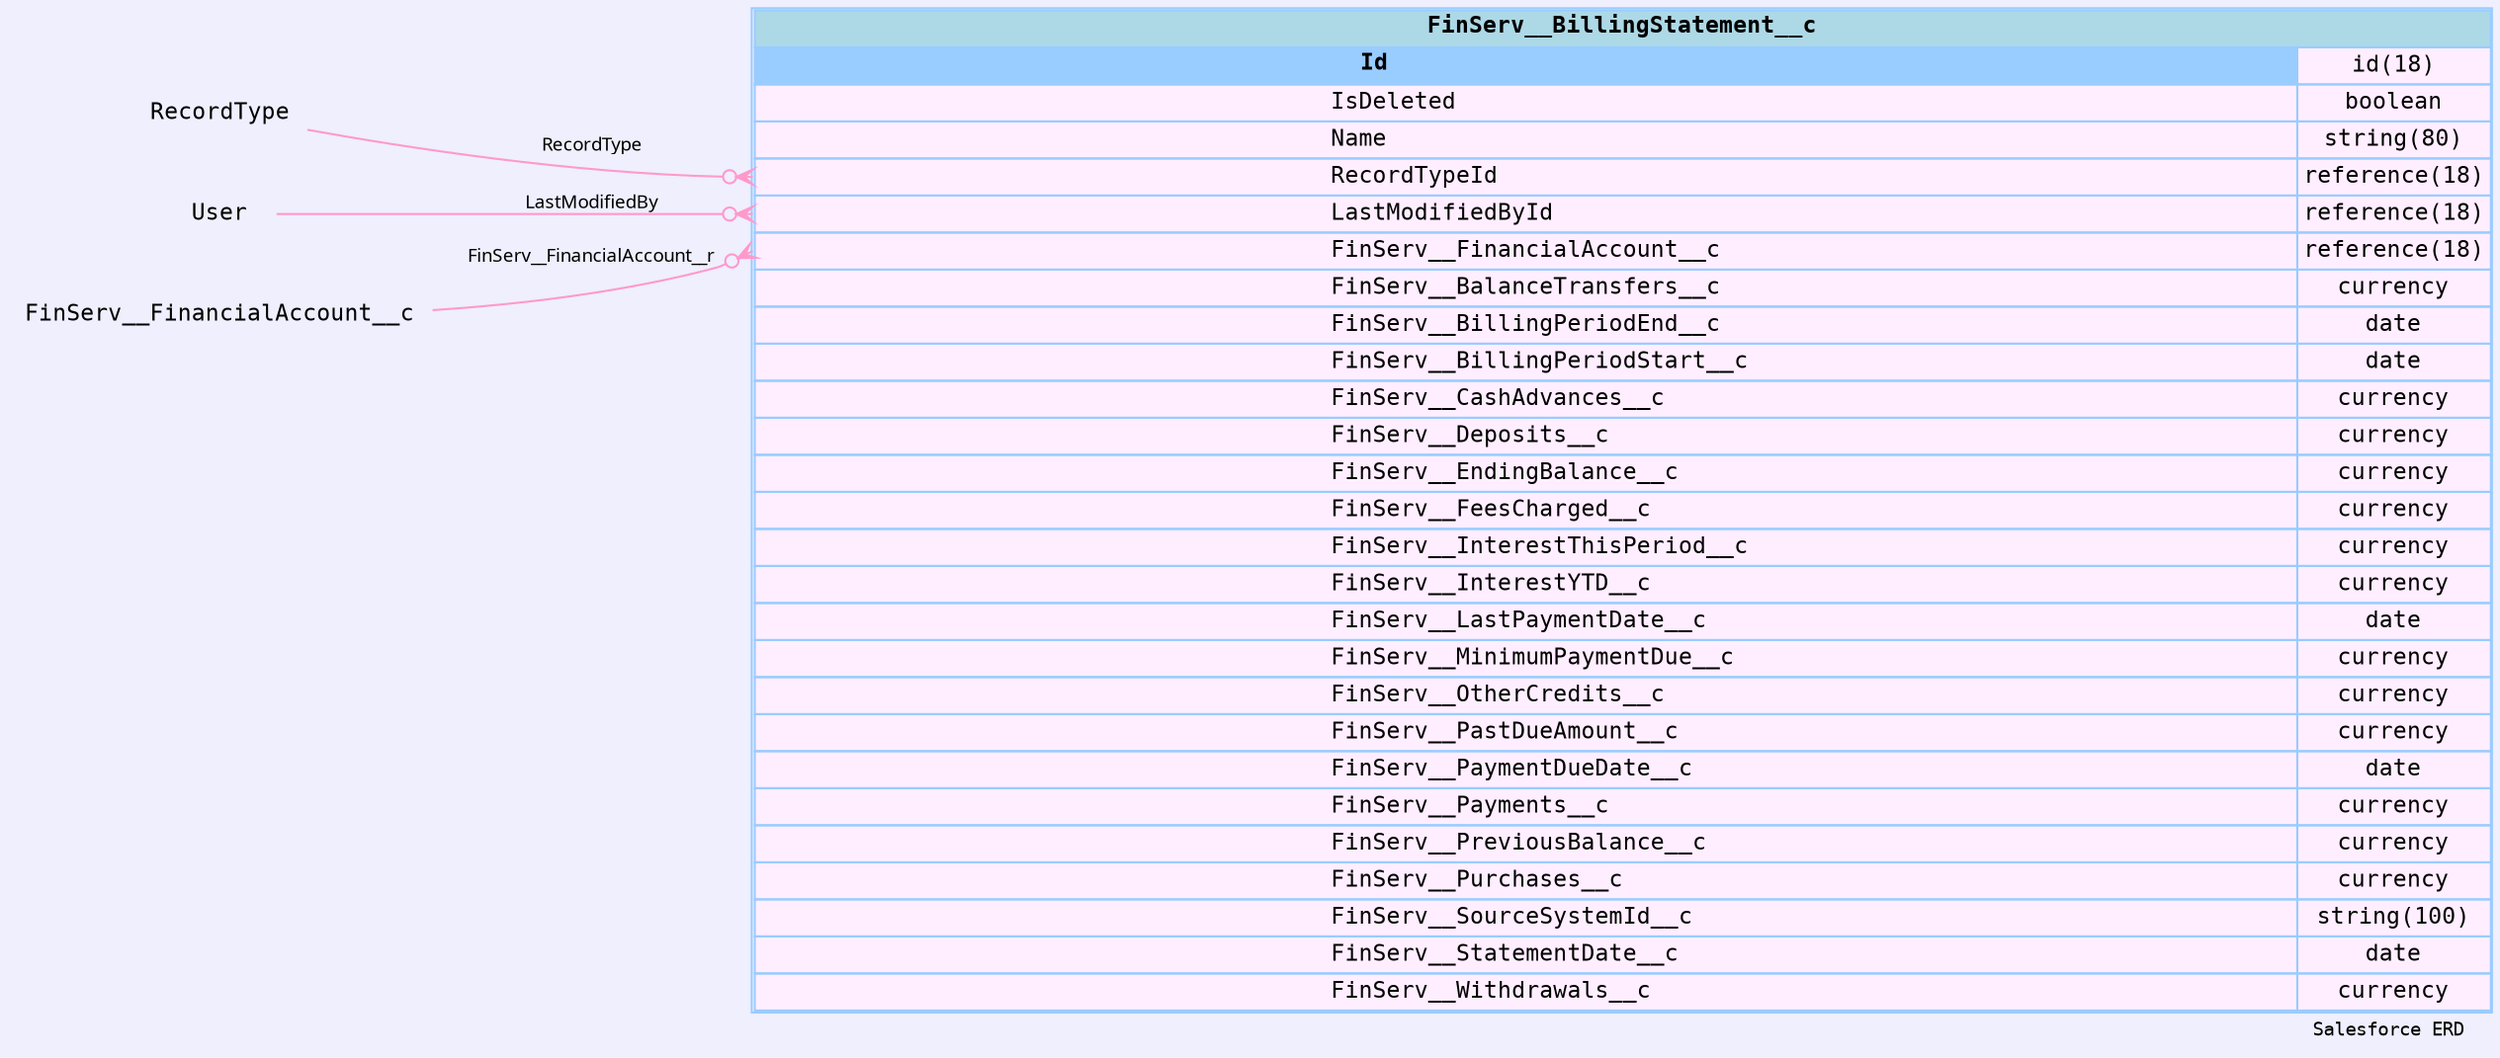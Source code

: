 
        digraph "Salesforce+ ERD" {  
            graph [  
              rankdir="RL"  
              bgcolor="#efeffd"  
              label="Salesforce ERD "  
              labeljust="r"  
              nodesep="0.18"  
              ranksep="0.46"        
              fontname="Courier"  
              fontsize="9"  
            ];  
            node [  
              fontname="Courier"  
              fontsize="11"  
              shape="plaintext"  
              color="#99ccff"  
            ];  
            edge [ arrowsize="0.8"   ];
        
            FinServ__BillingStatement__c [shape=none, margin=0, label=<
                <table border="1" cellborder="1" cellspacing="0" bgcolor="#ffeeff" >   
                  <tr><td colspan="3" bgcolor="lightblue"><b>FinServ__BillingStatement__c</b></td></tr>
             <tr>
                                        <td  bgcolor="#99ccff" port="Id" align="left">
                                           <b>Id</b>
                                        </td><td>id(18)</td></tr> <tr>
                                         <td port="IsDeleted" align="left">
                                         IsDeleted
                                       </td><td>boolean</td></tr> <tr>
                                         <td port="Name" align="left">
                                         Name
                                       </td><td>string(80)</td></tr> <tr>
                                         <td port="RecordTypeId" align="left">
                                         RecordTypeId
                                       </td><td>reference(18)</td></tr> <tr>
                                         <td port="LastModifiedById" align="left">
                                         LastModifiedById
                                       </td><td>reference(18)</td></tr> <tr>
                                         <td port="FinServ__FinancialAccount__c" align="left">
                                         FinServ__FinancialAccount__c
                                       </td><td>reference(18)</td></tr> <tr>
                                         <td port="FinServ__BalanceTransfers__c" align="left">
                                         FinServ__BalanceTransfers__c
                                       </td><td>currency</td></tr> <tr>
                                         <td port="FinServ__BillingPeriodEnd__c" align="left">
                                         FinServ__BillingPeriodEnd__c
                                       </td><td>date</td></tr> <tr>
                                         <td port="FinServ__BillingPeriodStart__c" align="left">
                                         FinServ__BillingPeriodStart__c
                                       </td><td>date</td></tr> <tr>
                                         <td port="FinServ__CashAdvances__c" align="left">
                                         FinServ__CashAdvances__c
                                       </td><td>currency</td></tr> <tr>
                                         <td port="FinServ__Deposits__c" align="left">
                                         FinServ__Deposits__c
                                       </td><td>currency</td></tr> <tr>
                                         <td port="FinServ__EndingBalance__c" align="left">
                                         FinServ__EndingBalance__c
                                       </td><td>currency</td></tr> <tr>
                                         <td port="FinServ__FeesCharged__c" align="left">
                                         FinServ__FeesCharged__c
                                       </td><td>currency</td></tr> <tr>
                                         <td port="FinServ__InterestThisPeriod__c" align="left">
                                         FinServ__InterestThisPeriod__c
                                       </td><td>currency</td></tr> <tr>
                                         <td port="FinServ__InterestYTD__c" align="left">
                                         FinServ__InterestYTD__c
                                       </td><td>currency</td></tr> <tr>
                                         <td port="FinServ__LastPaymentDate__c" align="left">
                                         FinServ__LastPaymentDate__c
                                       </td><td>date</td></tr> <tr>
                                         <td port="FinServ__MinimumPaymentDue__c" align="left">
                                         FinServ__MinimumPaymentDue__c
                                       </td><td>currency</td></tr> <tr>
                                         <td port="FinServ__OtherCredits__c" align="left">
                                         FinServ__OtherCredits__c
                                       </td><td>currency</td></tr> <tr>
                                         <td port="FinServ__PastDueAmount__c" align="left">
                                         FinServ__PastDueAmount__c
                                       </td><td>currency</td></tr> <tr>
                                         <td port="FinServ__PaymentDueDate__c" align="left">
                                         FinServ__PaymentDueDate__c
                                       </td><td>date</td></tr> <tr>
                                         <td port="FinServ__Payments__c" align="left">
                                         FinServ__Payments__c
                                       </td><td>currency</td></tr> <tr>
                                         <td port="FinServ__PreviousBalance__c" align="left">
                                         FinServ__PreviousBalance__c
                                       </td><td>currency</td></tr> <tr>
                                         <td port="FinServ__Purchases__c" align="left">
                                         FinServ__Purchases__c
                                       </td><td>currency</td></tr> <tr>
                                         <td port="FinServ__SourceSystemId__c" align="left">
                                         FinServ__SourceSystemId__c
                                       </td><td>string(100)</td></tr> <tr>
                                         <td port="FinServ__StatementDate__c" align="left">
                                         FinServ__StatementDate__c
                                       </td><td>date</td></tr> <tr>
                                         <td port="FinServ__Withdrawals__c" align="left">
                                         FinServ__Withdrawals__c
                                       </td><td>currency</td></tr>            
                </table>
                >
                  URL="#"
                  tooltip=" FinServ__BillingStatement__c "
                ];
            
                            "FinServ__BillingStatement__c" : "RecordTypeId": w -> 
                                  "RecordType" : "Id" 
                                           : e 
                                          [arrowhead=none 
                                           dir=back 
                                           arrowtail=crowodot 
                                           color="#ff99cc"
                                           label="RecordType"
                                           fontname="Monaco"
                                           fontsize="9"
                                          ];
                      
                            "FinServ__BillingStatement__c" : "LastModifiedById": w -> 
                                  "User" : "Id" 
                                           : e 
                                          [arrowhead=none 
                                           dir=back 
                                           arrowtail=crowodot 
                                           color="#ff99cc"
                                           label="LastModifiedBy"
                                           fontname="Monaco"
                                           fontsize="9"
                                          ];
                      
                            "FinServ__BillingStatement__c" : "FinServ__FinancialAccount__c": w -> 
                                  "FinServ__FinancialAccount__c" : "Id" 
                                           : e 
                                          [arrowhead=none 
                                           dir=back 
                                           arrowtail=crowodot 
                                           color="#ff99cc"
                                           label="FinServ__FinancialAccount__r"
                                           fontname="Monaco"
                                           fontsize="9"
                                          ];
                      }
